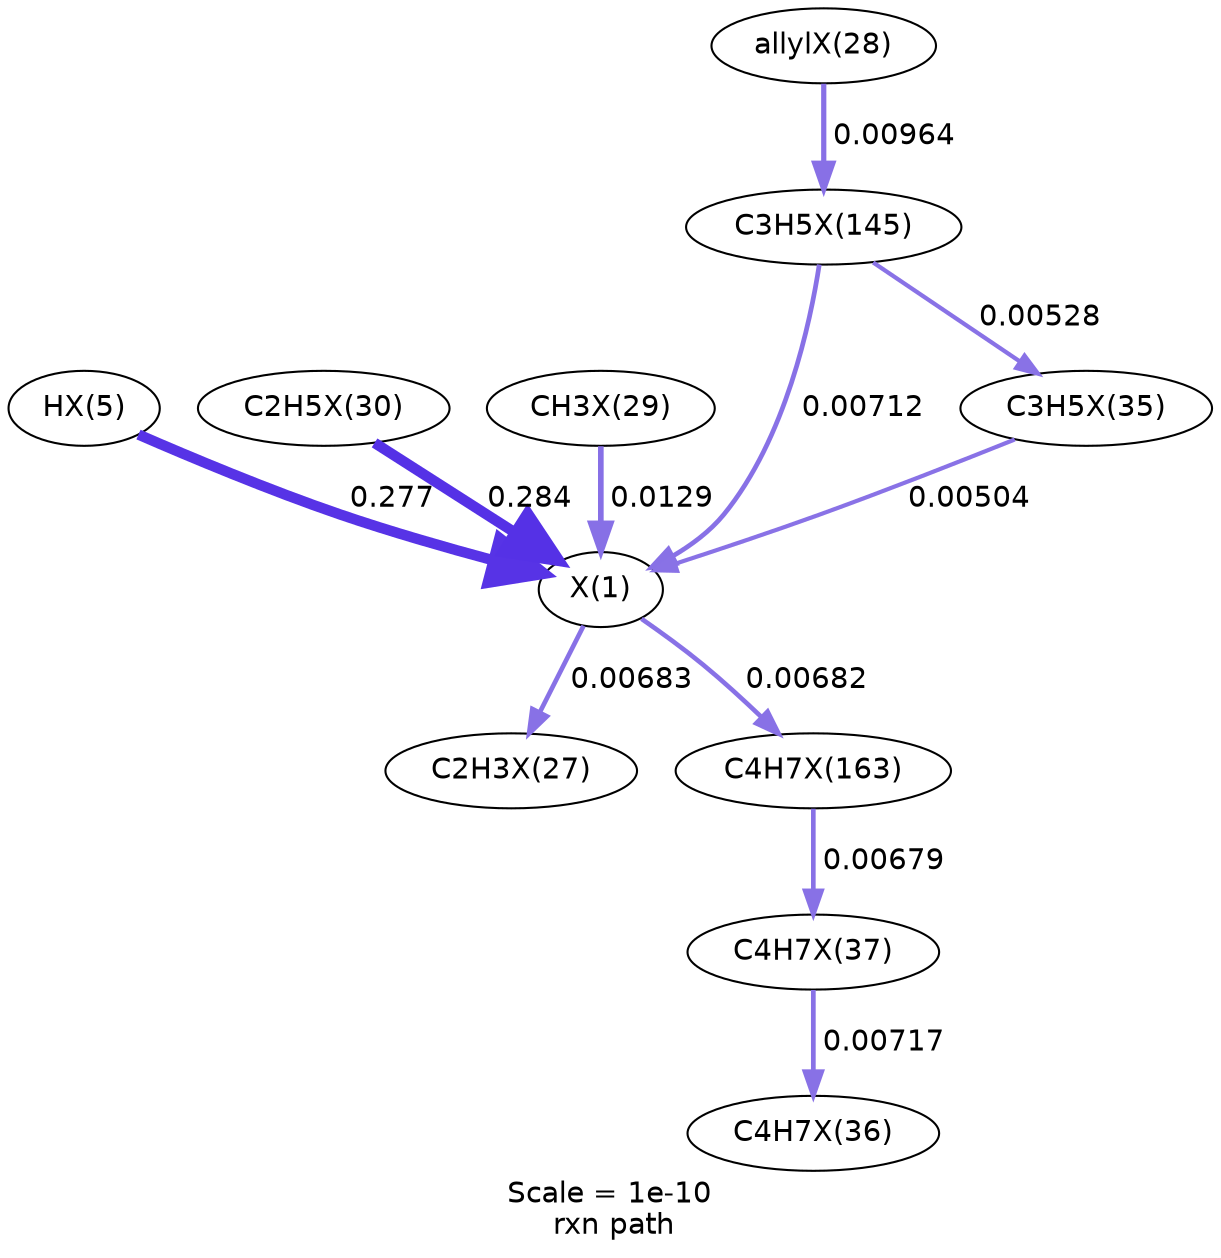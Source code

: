 digraph reaction_paths {
center=1;
s50 -> s49[fontname="Helvetica", style="setlinewidth(5.03)", arrowsize=2.52, color="0.7, 0.777, 0.9"
, label=" 0.277"];
s49 -> s51[fontname="Helvetica", style="setlinewidth(2.24)", arrowsize=1.12, color="0.7, 0.507, 0.9"
, label=" 0.00683"];
s49 -> s82[fontname="Helvetica", style="setlinewidth(2.23)", arrowsize=1.12, color="0.7, 0.507, 0.9"
, label=" 0.00682"];
s54 -> s49[fontname="Helvetica", style="setlinewidth(5.05)", arrowsize=2.52, color="0.7, 0.784, 0.9"
, label=" 0.284"];
s53 -> s49[fontname="Helvetica", style="setlinewidth(2.72)", arrowsize=1.36, color="0.7, 0.513, 0.9"
, label=" 0.0129"];
s81 -> s49[fontname="Helvetica", style="setlinewidth(2.27)", arrowsize=1.13, color="0.7, 0.507, 0.9"
, label=" 0.00712"];
s59 -> s49[fontname="Helvetica", style="setlinewidth(2.01)", arrowsize=1, color="0.7, 0.505, 0.9"
, label=" 0.00504"];
s82 -> s61[fontname="Helvetica", style="setlinewidth(2.23)", arrowsize=1.12, color="0.7, 0.507, 0.9"
, label=" 0.00679"];
s61 -> s60[fontname="Helvetica", style="setlinewidth(2.27)", arrowsize=1.14, color="0.7, 0.507, 0.9"
, label=" 0.00717"];
s52 -> s81[fontname="Helvetica", style="setlinewidth(2.5)", arrowsize=1.25, color="0.7, 0.51, 0.9"
, label=" 0.00964"];
s81 -> s59[fontname="Helvetica", style="setlinewidth(2.04)", arrowsize=1.02, color="0.7, 0.505, 0.9"
, label=" 0.00528"];
s49 [ fontname="Helvetica", label="X(1)"];
s50 [ fontname="Helvetica", label="HX(5)"];
s51 [ fontname="Helvetica", label="C2H3X(27)"];
s52 [ fontname="Helvetica", label="allylX(28)"];
s53 [ fontname="Helvetica", label="CH3X(29)"];
s54 [ fontname="Helvetica", label="C2H5X(30)"];
s59 [ fontname="Helvetica", label="C3H5X(35)"];
s60 [ fontname="Helvetica", label="C4H7X(36)"];
s61 [ fontname="Helvetica", label="C4H7X(37)"];
s81 [ fontname="Helvetica", label="C3H5X(145)"];
s82 [ fontname="Helvetica", label="C4H7X(163)"];
 label = "Scale = 1e-10\l rxn path";
 fontname = "Helvetica";
}
